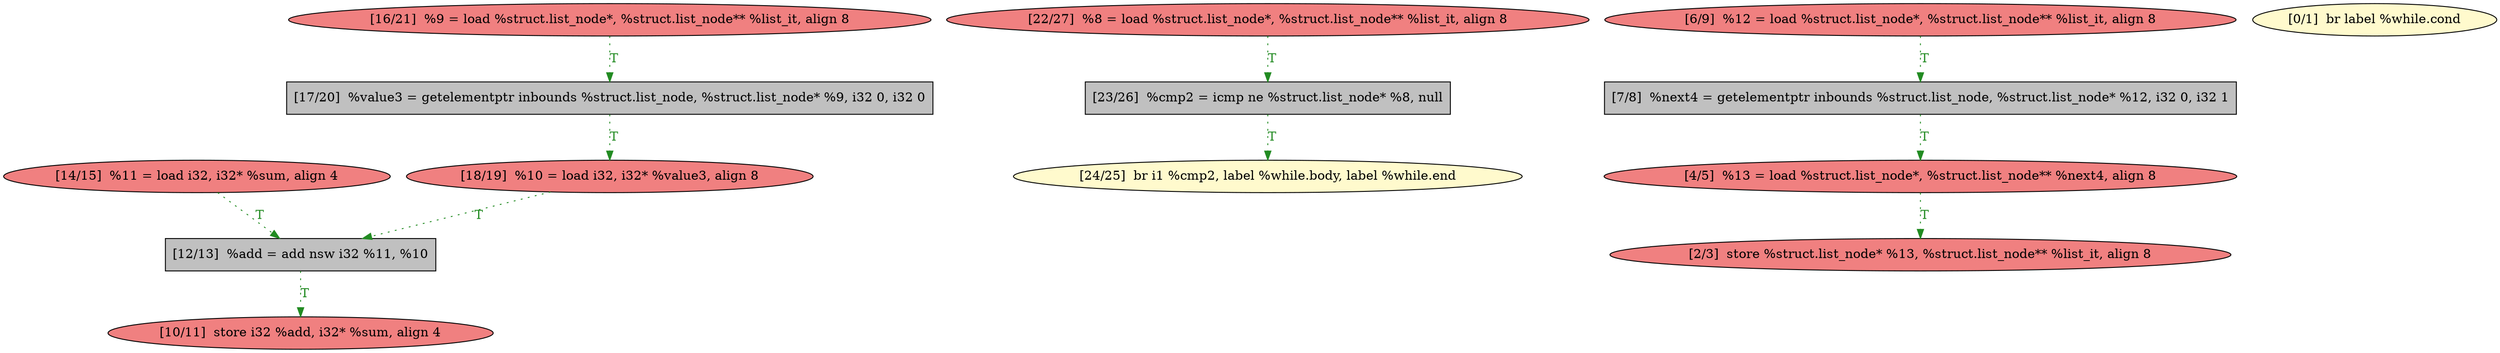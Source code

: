 
digraph G {


node1337 [fillcolor=lightcoral,label="[18/19]  %10 = load i32, i32* %value3, align 8",shape=ellipse,style=filled ]
node1336 [fillcolor=grey,label="[17/20]  %value3 = getelementptr inbounds %struct.list_node, %struct.list_node* %9, i32 0, i32 0",shape=rectangle,style=filled ]
node1331 [fillcolor=lightcoral,label="[16/21]  %9 = load %struct.list_node*, %struct.list_node** %list_it, align 8",shape=ellipse,style=filled ]
node1333 [fillcolor=lightcoral,label="[22/27]  %8 = load %struct.list_node*, %struct.list_node** %list_it, align 8",shape=ellipse,style=filled ]
node1330 [fillcolor=lightcoral,label="[14/15]  %11 = load i32, i32* %sum, align 4",shape=ellipse,style=filled ]
node1325 [fillcolor=lightcoral,label="[2/3]  store %struct.list_node* %13, %struct.list_node** %list_it, align 8",shape=ellipse,style=filled ]
node1329 [fillcolor=grey,label="[12/13]  %add = add nsw i32 %11, %10",shape=rectangle,style=filled ]
node1324 [fillcolor=lemonchiffon,label="[0/1]  br label %while.cond",shape=ellipse,style=filled ]
node1334 [fillcolor=lemonchiffon,label="[24/25]  br i1 %cmp2, label %while.body, label %while.end",shape=ellipse,style=filled ]
node1332 [fillcolor=grey,label="[7/8]  %next4 = getelementptr inbounds %struct.list_node, %struct.list_node* %12, i32 0, i32 1",shape=rectangle,style=filled ]
node1326 [fillcolor=lightcoral,label="[4/5]  %13 = load %struct.list_node*, %struct.list_node** %next4, align 8",shape=ellipse,style=filled ]
node1335 [fillcolor=grey,label="[23/26]  %cmp2 = icmp ne %struct.list_node* %8, null",shape=rectangle,style=filled ]
node1327 [fillcolor=lightcoral,label="[6/9]  %12 = load %struct.list_node*, %struct.list_node** %list_it, align 8",shape=ellipse,style=filled ]
node1328 [fillcolor=lightcoral,label="[10/11]  store i32 %add, i32* %sum, align 4",shape=ellipse,style=filled ]

node1329->node1328 [style=dotted,color=forestgreen,label="T",fontcolor=forestgreen ]
node1335->node1334 [style=dotted,color=forestgreen,label="T",fontcolor=forestgreen ]
node1336->node1337 [style=dotted,color=forestgreen,label="T",fontcolor=forestgreen ]
node1337->node1329 [style=dotted,color=forestgreen,label="T",fontcolor=forestgreen ]
node1330->node1329 [style=dotted,color=forestgreen,label="T",fontcolor=forestgreen ]
node1333->node1335 [style=dotted,color=forestgreen,label="T",fontcolor=forestgreen ]
node1331->node1336 [style=dotted,color=forestgreen,label="T",fontcolor=forestgreen ]
node1327->node1332 [style=dotted,color=forestgreen,label="T",fontcolor=forestgreen ]
node1326->node1325 [style=dotted,color=forestgreen,label="T",fontcolor=forestgreen ]
node1332->node1326 [style=dotted,color=forestgreen,label="T",fontcolor=forestgreen ]


}
